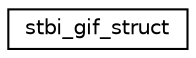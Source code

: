 digraph "Graphical Class Hierarchy"
{
  edge [fontname="Helvetica",fontsize="10",labelfontname="Helvetica",labelfontsize="10"];
  node [fontname="Helvetica",fontsize="10",shape=record];
  rankdir="LR";
  Node1 [label="stbi_gif_struct",height=0.2,width=0.4,color="black", fillcolor="white", style="filled",URL="$structstbi__gif__struct.html"];
}
